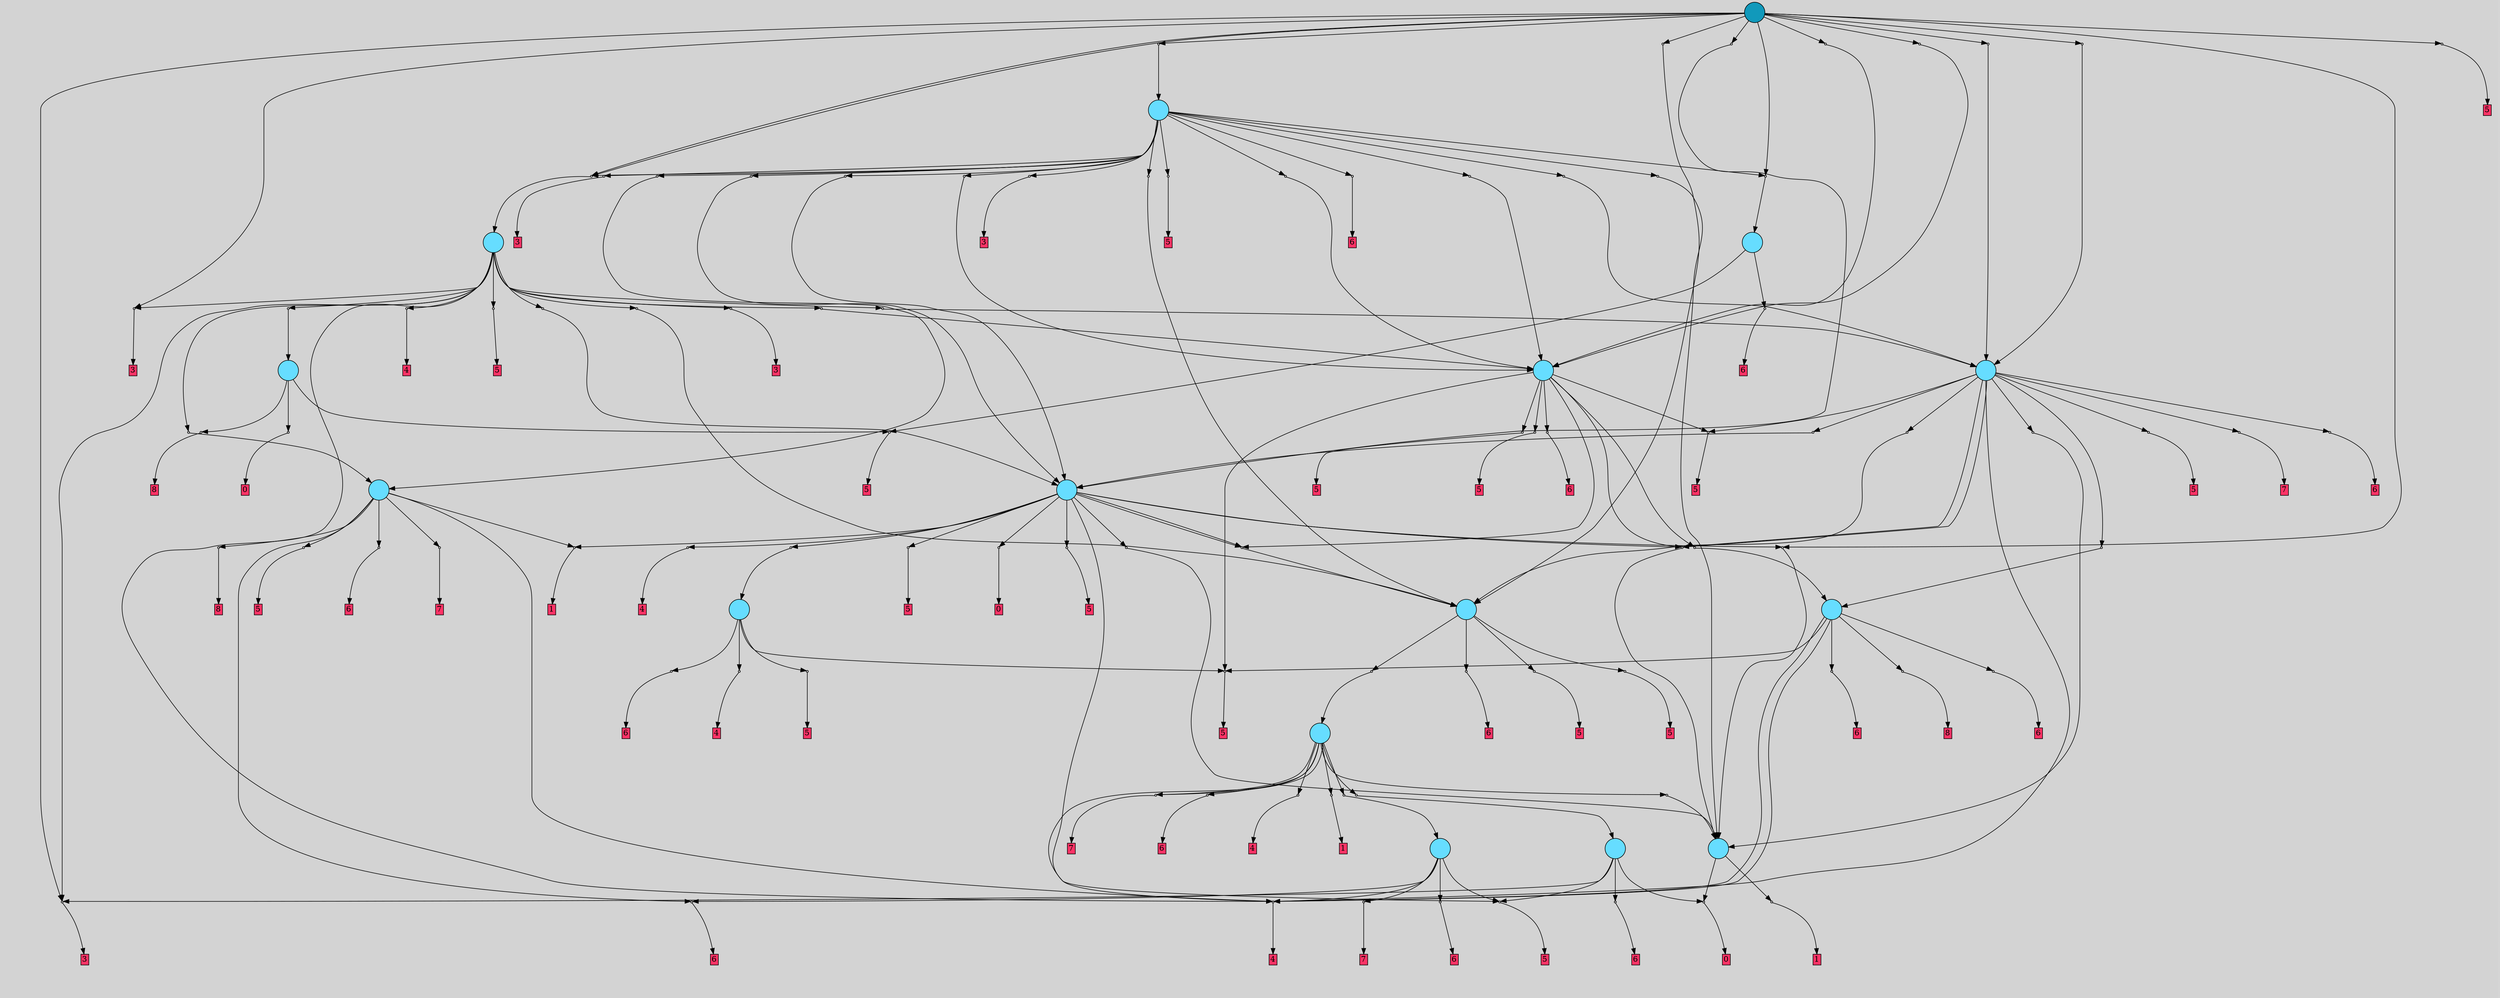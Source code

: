 // File exported with GEGELATI v1.3.1
// On the 2024-04-01 09:45:52
// With the File::TPGGraphDotExporter
digraph{
	graph[pad = "0.212, 0.055" bgcolor = lightgray]
	node[shape=circle style = filled label = ""]
		T0 [fillcolor="#66ddff"]
		T5 [fillcolor="#66ddff"]
		T8 [fillcolor="#66ddff"]
		T84 [fillcolor="#66ddff"]
		T91 [fillcolor="#66ddff"]
		T112 [fillcolor="#66ddff"]
		T132 [fillcolor="#66ddff"]
		T181 [fillcolor="#66ddff"]
		T231 [fillcolor="#66ddff"]
		T258 [fillcolor="#66ddff"]
		T304 [fillcolor="#66ddff"]
		T459 [fillcolor="#66ddff"]
		T584 [fillcolor="#66ddff"]
		T821 [fillcolor="#66ddff"]
		T1028 [fillcolor="#66ddff"]
		T1074 [fillcolor="#1199bb"]
		P24710 [fillcolor="#cccccc" shape=point] //
		I24710 [shape=box style=invis label="1|2&0|2#0|6&#92;n2|3&3|5#4|2&#92;n4|7&1|1#1|5&#92;n5|1&1|0#2|3&#92;n4|7&4|5#3|7&#92;n7|4&4|3#4|6&#92;n8|6&4|1#1|0&#92;n1|6&1|5#1|1&#92;n"]
		P24710 -> I24710[style=invis]
		A13703 [fillcolor="#ff3366" shape=box margin=0.03 width=0 height=0 label="0"]
		T0 -> P24710 -> A13703
		P24711 [fillcolor="#cccccc" shape=point] //
		I24711 [shape=box style=invis label="7|7&0|7#2|3&#92;n8|0&1|5#2|7&#92;n2|4&3|1#0|6&#92;n7|3&4|6#3|7&#92;n1|7&2|2#4|5&#92;n8|7&0|2#1|7&#92;n5|7&3|1#4|4&#92;n"]
		P24711 -> I24711[style=invis]
		A13704 [fillcolor="#ff3366" shape=box margin=0.03 width=0 height=0 label="1"]
		T0 -> P24711 -> A13704
		P24712 [fillcolor="#cccccc" shape=point] //
		I24712 [shape=box style=invis label="8|0&3|1#2|5&#92;n7|6&2|6#1|3&#92;n0|5&3|0#0|1&#92;n7|4&1|0#4|6&#92;n"]
		P24712 -> I24712[style=invis]
		A13705 [fillcolor="#ff3366" shape=box margin=0.03 width=0 height=0 label="5"]
		T5 -> P24712 -> A13705
		P24713 [fillcolor="#cccccc" shape=point] //
		I24713 [shape=box style=invis label="2|2&0|0#0|0&#92;n7|1&1|2#0|6&#92;n4|7&2|5#3|1&#92;n3|4&0|2#0|5&#92;n3|2&0|2#4|6&#92;n3|3&3|7#1|4&#92;n0|5&2|1#0|5&#92;n1|6&4|3#0|4&#92;n"]
		P24713 -> I24713[style=invis]
		A13706 [fillcolor="#ff3366" shape=box margin=0.03 width=0 height=0 label="6"]
		T5 -> P24713 -> A13706
		P24714 [fillcolor="#cccccc" shape=point] //
		I24714 [shape=box style=invis label="5|0&2|5#2|7&#92;n7|7&1|7#4|2&#92;n5|5&1|6#1|7&#92;n5|6&0|7#4|2&#92;n8|4&3|0#0|7&#92;n0|3&1|4#3|7&#92;n"]
		P24714 -> I24714[style=invis]
		A13707 [fillcolor="#ff3366" shape=box margin=0.03 width=0 height=0 label="8"]
		T8 -> P24714 -> A13707
		P24715 [fillcolor="#cccccc" shape=point] //
		I24715 [shape=box style=invis label="4|7&2|5#2|2&#92;n8|3&3|5#4|6&#92;n4|6&4|4#0|0&#92;n0|3&0|7#0|6&#92;n5|7&1|7#0|2&#92;n2|3&2|5#0|6&#92;n8|2&4|7#4|3&#92;n3|3&2|1#1|2&#92;n"]
		P24715 -> I24715[style=invis]
		A13708 [fillcolor="#ff3366" shape=box margin=0.03 width=0 height=0 label="0"]
		T8 -> P24715 -> A13708
		T8 -> P24712
		P24716 [fillcolor="#cccccc" shape=point] //
		I24716 [shape=box style=invis label="6|3&3|0#3|3&#92;n8|0&3|1#1|1&#92;n2|2&2|3#0|1&#92;n8|6&3|3#3|3&#92;n1|4&3|1#1|1&#92;n2|0&3|2#1|2&#92;n"]
		P24716 -> I24716[style=invis]
		A13709 [fillcolor="#ff3366" shape=box margin=0.03 width=0 height=0 label="5"]
		T84 -> P24716 -> A13709
		P24717 [fillcolor="#cccccc" shape=point] //
		I24717 [shape=box style=invis label="3|1&2|5#2|6&#92;n4|4&0|6#2|3&#92;n1|0&2|4#2|0&#92;n8|6&0|4#2|2&#92;n"]
		P24717 -> I24717[style=invis]
		A13710 [fillcolor="#ff3366" shape=box margin=0.03 width=0 height=0 label="6"]
		T84 -> P24717 -> A13710
		P24718 [fillcolor="#cccccc" shape=point] //
		I24718 [shape=box style=invis label="1|2&1|7#1|6&#92;n6|5&3|1#2|0&#92;n1|5&1|0#2|7&#92;n7|1&3|7#2|7&#92;n5|0&3|6#4|5&#92;n5|3&3|3#0|2&#92;n1|3&4|2#4|4&#92;n0|4&3|1#1|7&#92;n"]
		P24718 -> I24718[style=invis]
		A13711 [fillcolor="#ff3366" shape=box margin=0.03 width=0 height=0 label="7"]
		T84 -> P24718 -> A13711
		P24719 [fillcolor="#cccccc" shape=point] //
		I24719 [shape=box style=invis label="3|7&0|6#1|0&#92;n4|0&4|4#1|5&#92;n6|0&4|3#1|7&#92;n4|2&2|6#1|1&#92;n"]
		P24719 -> I24719[style=invis]
		A13712 [fillcolor="#ff3366" shape=box margin=0.03 width=0 height=0 label="1"]
		T84 -> P24719 -> A13712
		P24720 [fillcolor="#cccccc" shape=point] //
		I24720 [shape=box style=invis label="0|1&1|0#0|2&#92;n5|4&2|2#2|2&#92;n7|5&1|1#2|4&#92;n0|0&3|5#3|4&#92;n5|4&3|7#1|3&#92;n"]
		P24720 -> I24720[style=invis]
		A13713 [fillcolor="#ff3366" shape=box margin=0.03 width=0 height=0 label="4"]
		T84 -> P24720 -> A13713
		P24721 [fillcolor="#cccccc" shape=point] //
		I24721 [shape=box style=invis label="4|2&2|1#3|0&#92;n5|0&2|5#2|7&#92;n7|7&1|7#4|2&#92;n5|5&1|6#1|3&#92;n0|3&1|4#3|7&#92;n8|4&3|0#0|7&#92;n"]
		P24721 -> I24721[style=invis]
		A13714 [fillcolor="#ff3366" shape=box margin=0.03 width=0 height=0 label="8"]
		T84 -> P24721 -> A13714
		P24722 [fillcolor="#cccccc" shape=point] //
		I24722 [shape=box style=invis label="3|6&1|2#3|5&#92;n3|5&2|5#2|6&#92;n8|6&0|4#2|2&#92;n4|4&0|6#2|3&#92;n"]
		P24722 -> I24722[style=invis]
		A13715 [fillcolor="#ff3366" shape=box margin=0.03 width=0 height=0 label="6"]
		T84 -> P24722 -> A13715
		P24723 [fillcolor="#cccccc" shape=point] //
		I24723 [shape=box style=invis label="3|7&0|1#1|2&#92;n5|0&2|3#1|6&#92;n"]
		P24723 -> I24723[style=invis]
		A13716 [fillcolor="#ff3366" shape=box margin=0.03 width=0 height=0 label="6"]
		T91 -> P24723 -> A13716
		P24724 [fillcolor="#cccccc" shape=point] //
		I24724 [shape=box style=invis label="6|3&3|0#3|3&#92;n2|0&3|2#1|2&#92;n8|6&2|3#3|3&#92;n3|4&3|1#0|1&#92;n2|2&2|3#0|1&#92;n"]
		P24724 -> I24724[style=invis]
		A13717 [fillcolor="#ff3366" shape=box margin=0.03 width=0 height=0 label="5"]
		T91 -> P24724 -> A13717
		P24725 [fillcolor="#cccccc" shape=point] //
		I24725 [shape=box style=invis label="5|4&2|2#2|2&#92;n0|3&0|6#0|2&#92;n0|1&1|7#0|2&#92;n0|0&3|5#3|4&#92;n7|4&1|1#2|4&#92;n5|4&3|7#1|3&#92;n"]
		P24725 -> I24725[style=invis]
		A13718 [fillcolor="#ff3366" shape=box margin=0.03 width=0 height=0 label="4"]
		T91 -> P24725 -> A13718
		P24726 [fillcolor="#cccccc" shape=point] //
		I24726 [shape=box style=invis label="3|4&3|1#0|1&#92;n2|0&3|2#1|2&#92;n6|3&3|0#3|3&#92;n3|3&4|0#4|3&#92;n8|6&3|3#3|3&#92;n2|2&2|3#0|1&#92;n"]
		P24726 -> I24726[style=invis]
		A13719 [fillcolor="#ff3366" shape=box margin=0.03 width=0 height=0 label="5"]
		T91 -> P24726 -> A13719
		P24727 [fillcolor="#cccccc" shape=point] //
		I24727 [shape=box style=invis label="6|3&3|0#3|3&#92;n8|0&3|1#1|1&#92;n1|4&3|1#0|1&#92;n8|6&3|3#3|3&#92;n2|2&2|3#0|1&#92;n2|0&3|2#1|2&#92;n"]
		P24727 -> I24727[style=invis]
		A13720 [fillcolor="#ff3366" shape=box margin=0.03 width=0 height=0 label="5"]
		T112 -> P24727 -> A13720
		P24728 [fillcolor="#cccccc" shape=point] //
		I24728 [shape=box style=invis label="1|5&3|5#3|1&#92;n0|0&3|1#0|7&#92;n0|6&3|5#1|1&#92;n7|1&1|1#2|7&#92;n4|5&0|1#0|6&#92;n"]
		P24728 -> I24728[style=invis]
		A13721 [fillcolor="#ff3366" shape=box margin=0.03 width=0 height=0 label="6"]
		T112 -> P24728 -> A13721
		P24729 [fillcolor="#cccccc" shape=point] //
		I24729 [shape=box style=invis label="4|6&2|2#1|3&#92;n4|3&2|7#1|5&#92;n6|7&2|1#4|3&#92;n2|5&2|7#1|2&#92;n7|0&2|0#1|3&#92;n0|3&3|7#1|7&#92;n"]
		P24729 -> I24729[style=invis]
		A13722 [fillcolor="#ff3366" shape=box margin=0.03 width=0 height=0 label="3"]
		T112 -> P24729 -> A13722
		T112 -> P24710
		T132 -> P24722
		T132 -> P24727
		T132 -> P24720
		P24730 [fillcolor="#cccccc" shape=point] //
		I24730 [shape=box style=invis label="3|4&2|4#0|5&#92;n7|1&3|1#3|7&#92;n8|2&4|6#4|3&#92;n4|1&1|0#3|3&#92;n6|7&3|1#2|5&#92;n5|5&2|5#2|2&#92;n1|7&2|2#0|7&#92;n8|5&1|6#4|1&#92;n"]
		P24730 -> I24730[style=invis]
		A13723 [fillcolor="#ff3366" shape=box margin=0.03 width=0 height=0 label="7"]
		T132 -> P24730 -> A13723
		P24731 [fillcolor="#cccccc" shape=point] //
		I24731 [shape=box style=invis label="0|2&1|6#2|6&#92;n4|6&1|1#3|5&#92;n8|0&0|4#2|2&#92;n7|1&4|5#3|4&#92;n"]
		P24731 -> I24731[style=invis]
		A13724 [fillcolor="#ff3366" shape=box margin=0.03 width=0 height=0 label="6"]
		T132 -> P24731 -> A13724
		P24732 [fillcolor="#cccccc" shape=point] //
		I24732 [shape=box style=invis label="3|1&0|6#3|4&#92;n5|7&3|3#2|5&#92;n5|7&1|2#1|4&#92;n3|0&2|2#4|2&#92;n4|1&0|7#2|0&#92;n3|6&1|5#4|1&#92;n"]
		P24732 -> I24732[style=invis]
		A13725 [fillcolor="#ff3366" shape=box margin=0.03 width=0 height=0 label="6"]
		T181 -> P24732 -> A13725
		T181 -> P24724
		P24733 [fillcolor="#cccccc" shape=point] //
		I24733 [shape=box style=invis label="5|2&3|6#1|7&#92;n5|7&1|0#4|4&#92;n7|5&0|0#4|7&#92;n6|6&1|7#1|2&#92;n7|3&4|2#0|0&#92;n7|0&3|3#1|7&#92;n"]
		P24733 -> I24733[style=invis]
		A13726 [fillcolor="#ff3366" shape=box margin=0.03 width=0 height=0 label="8"]
		T181 -> P24733 -> A13726
		T181 -> P24720
		P24734 [fillcolor="#cccccc" shape=point] //
		I24734 [shape=box style=invis label="2|3&2|2#3|0&#92;n0|1&2|1#0|5&#92;n0|3&1|0#4|0&#92;n7|1&1|2#0|5&#92;n4|0&3|5#0|4&#92;n6|2&0|7#2|1&#92;n3|6&3|6#3|5&#92;n"]
		P24734 -> I24734[style=invis]
		A13727 [fillcolor="#ff3366" shape=box margin=0.03 width=0 height=0 label="6"]
		T181 -> P24734 -> A13727
		T181 -> P24720
		P24735 [fillcolor="#cccccc" shape=point] //
		I24735 [shape=box style=invis label="4|0&3|0#1|3&#92;n"]
		P24735 -> I24735[style=invis]
		A13728 [fillcolor="#ff3366" shape=box margin=0.03 width=0 height=0 label="6"]
		T231 -> P24735 -> A13728
		T231 -> P24720
		P24736 [fillcolor="#cccccc" shape=point] //
		I24736 [shape=box style=invis label="2|2&1|3#0|1&#92;n6|3&3|5#3|3&#92;n2|0&3|7#1|3&#92;n1|3&3|1#1|1&#92;n"]
		P24736 -> I24736[style=invis]
		T231 -> P24736 -> T112
		P24737 [fillcolor="#cccccc" shape=point] //
		I24737 [shape=box style=invis label="1|0&3|5#3|0&#92;n6|0&1|3#1|6&#92;n1|1&4|6#2|0&#92;n2|3&1|2#4|1&#92;n7|4&4|1#1|1&#92;n"]
		P24737 -> I24737[style=invis]
		A13729 [fillcolor="#ff3366" shape=box margin=0.03 width=0 height=0 label="4"]
		T231 -> P24737 -> A13729
		P24738 [fillcolor="#cccccc" shape=point] //
		I24738 [shape=box style=invis label="1|2&1|7#1|6&#92;n7|1&4|7#2|7&#92;n1|5&1|0#2|7&#92;n6|5&3|1#2|0&#92;n5|0&3|6#4|5&#92;n5|3&3|3#0|2&#92;n1|3&4|2#4|4&#92;n"]
		P24738 -> I24738[style=invis]
		A13730 [fillcolor="#ff3366" shape=box margin=0.03 width=0 height=0 label="7"]
		T231 -> P24738 -> A13730
		P24739 [fillcolor="#cccccc" shape=point] //
		I24739 [shape=box style=invis label="4|0&0|0#2|4&#92;n"]
		P24739 -> I24739[style=invis]
		T231 -> P24739 -> T132
		P24740 [fillcolor="#cccccc" shape=point] //
		I24740 [shape=box style=invis label="7|7&0|7#2|3&#92;n3|7&3|1#4|4&#92;n7|3&4|6#3|7&#92;n1|7&2|2#4|5&#92;n8|7&0|2#1|7&#92;n2|4&3|1#0|6&#92;n"]
		P24740 -> I24740[style=invis]
		A13731 [fillcolor="#ff3366" shape=box margin=0.03 width=0 height=0 label="1"]
		T231 -> P24740 -> A13731
		T231 -> P24738
		P24741 [fillcolor="#cccccc" shape=point] //
		I24741 [shape=box style=invis label="8|7&3|4#3|4&#92;n5|1&4|2#0|6&#92;n6|0&1|4#4|0&#92;n6|6&0|6#4|0&#92;n"]
		P24741 -> I24741[style=invis]
		T231 -> P24741 -> T0
		P24742 [fillcolor="#cccccc" shape=point] //
		I24742 [shape=box style=invis label="6|3&3|0#3|6&#92;n2|6&1|6#2|5&#92;n4|7&4|3#0|3&#92;n0|6&0|6#4|0&#92;n2|0&0|0#3|2&#92;n1|4&3|1#0|1&#92;n1|6&0|6#1|7&#92;n6|7&1|4#2|4&#92;n1|0&3|1#4|1&#92;n"]
		P24742 -> I24742[style=invis]
		T258 -> P24742 -> T231
		P24743 [fillcolor="#cccccc" shape=point] //
		I24743 [shape=box style=invis label="3|4&3|1#2|1&#92;n2|0&3|2#1|2&#92;n8|6&2|3#3|3&#92;n6|3&3|0#3|3&#92;n2|2&2|3#0|1&#92;n"]
		P24743 -> I24743[style=invis]
		A13732 [fillcolor="#ff3366" shape=box margin=0.03 width=0 height=0 label="5"]
		T258 -> P24743 -> A13732
		P24744 [fillcolor="#cccccc" shape=point] //
		I24744 [shape=box style=invis label="2|2&0|0#0|0&#92;n7|1&1|2#0|6&#92;n0|5&2|1#0|5&#92;n3|3&3|7#1|0&#92;n3|2&0|2#4|6&#92;n1|4&0|4#0|7&#92;n4|0&0|4#3|2&#92;n1|6&4|3#0|4&#92;n"]
		P24744 -> I24744[style=invis]
		A13733 [fillcolor="#ff3366" shape=box margin=0.03 width=0 height=0 label="6"]
		T258 -> P24744 -> A13733
		P24745 [fillcolor="#cccccc" shape=point] //
		I24745 [shape=box style=invis label="2|0&3|2#0|2&#92;n8|1&1|1#1|0&#92;n8|6&2|3#3|3&#92;n3|4&3|1#0|1&#92;n2|2&0|3#0|1&#92;n1|6&0|0#2|6&#92;n"]
		P24745 -> I24745[style=invis]
		A13734 [fillcolor="#ff3366" shape=box margin=0.03 width=0 height=0 label="5"]
		T258 -> P24745 -> A13734
		P24746 [fillcolor="#cccccc" shape=point] //
		I24746 [shape=box style=invis label="8|5&4|5#4|2&#92;n1|6&4|7#0|0&#92;n3|2&1|7#4|5&#92;n2|4&3|2#1|2&#92;n5|1&0|6#0|6&#92;n8|6&4|3#3|3&#92;n2|2&2|3#1|1&#92;n1|0&1|4#4|1&#92;n"]
		P24746 -> I24746[style=invis]
		T304 -> P24746 -> T181
		P24747 [fillcolor="#cccccc" shape=point] //
		I24747 [shape=box style=invis label="7|0&1|3#4|1&#92;n2|2&2|2#2|1&#92;n4|4&0|2#4|7&#92;n"]
		P24747 -> I24747[style=invis]
		A13735 [fillcolor="#ff3366" shape=box margin=0.03 width=0 height=0 label="5"]
		T304 -> P24747 -> A13735
		T304 -> P24724
		P24748 [fillcolor="#cccccc" shape=point] //
		I24748 [shape=box style=invis label="0|7&4|0#4|3&#92;n7|7&3|1#1|3&#92;n1|0&4|4#4|6&#92;n"]
		P24748 -> I24748[style=invis]
		T304 -> P24748 -> T258
		P24749 [fillcolor="#cccccc" shape=point] //
		I24749 [shape=box style=invis label="8|0&3|1#1|1&#92;n3|4&3|1#0|1&#92;n2|4&3|2#1|2&#92;n8|6&3|3#3|2&#92;n2|2&2|3#0|1&#92;n6|3&3|0#3|3&#92;n"]
		P24749 -> I24749[style=invis]
		T304 -> P24749 -> T0
		P24750 [fillcolor="#cccccc" shape=point] //
		I24750 [shape=box style=invis label="6|3&3|0#3|3&#92;n2|2&0|3#0|1&#92;n8|6&2|3#3|3&#92;n3|4&3|1#0|1&#92;n2|0&3|2#1|2&#92;n1|6&0|0#2|6&#92;n"]
		P24750 -> I24750[style=invis]
		A13736 [fillcolor="#ff3366" shape=box margin=0.03 width=0 height=0 label="5"]
		T304 -> P24750 -> A13736
		P24751 [fillcolor="#cccccc" shape=point] //
		I24751 [shape=box style=invis label="3|4&3|1#0|1&#92;n0|7&3|7#3|1&#92;n8|3&2|3#3|3&#92;n6|2&4|3#1|1&#92;n0|0&2|2#1|2&#92;n6|3&3|0#3|3&#92;n7|3&2|2#2|7&#92;n6|0&0|2#1|6&#92;n"]
		P24751 -> I24751[style=invis]
		A13737 [fillcolor="#ff3366" shape=box margin=0.03 width=0 height=0 label="5"]
		T304 -> P24751 -> A13737
		P24752 [fillcolor="#cccccc" shape=point] //
		I24752 [shape=box style=invis label="7|0&0|4#1|0&#92;n4|6&3|6#4|4&#92;n6|6&0|3#0|6&#92;n2|3&4|4#0|1&#92;n"]
		P24752 -> I24752[style=invis]
		A13738 [fillcolor="#ff3366" shape=box margin=0.03 width=0 height=0 label="6"]
		T304 -> P24752 -> A13738
		P24753 [fillcolor="#cccccc" shape=point] //
		I24753 [shape=box style=invis label="6|3&3|0#3|3&#92;n1|3&3|4#0|7&#92;n2|3&0|4#1|2&#92;n2|7&3|2#1|2&#92;n0|6&1|3#3|3&#92;n4|0&1|1#2|0&#92;n1|4&3|1#0|1&#92;n5|2&3|1#2|5&#92;n"]
		P24753 -> I24753[style=invis]
		A13739 [fillcolor="#ff3366" shape=box margin=0.03 width=0 height=0 label="5"]
		T459 -> P24753 -> A13739
		P24754 [fillcolor="#cccccc" shape=point] //
		I24754 [shape=box style=invis label="1|2&0|2#0|6&#92;n4|7&1|1#1|5&#92;n4|7&4|2#3|7&#92;n2|6&4|1#1|0&#92;n7|1&1|3#1|2&#92;n1|6&1|4#1|1&#92;n5|1&1|0#2|3&#92;n5|5&0|3#2|0&#92;n5|0&3|4#4|2&#92;n"]
		P24754 -> I24754[style=invis]
		A13740 [fillcolor="#ff3366" shape=box margin=0.03 width=0 height=0 label="0"]
		T459 -> P24754 -> A13740
		P24755 [fillcolor="#cccccc" shape=point] //
		I24755 [shape=box style=invis label="2|4&3|2#1|2&#92;n3|4&3|1#3|1&#92;n8|6&3|1#1|1&#92;n6|3&3|0#3|3&#92;n2|2&2|3#0|1&#92;n8|6&3|3#3|2&#92;n"]
		P24755 -> I24755[style=invis]
		T459 -> P24755 -> T0
		P24756 [fillcolor="#cccccc" shape=point] //
		I24756 [shape=box style=invis label="8|0&3|1#1|1&#92;n6|3&3|0#3|3&#92;n6|1&3|5#1|7&#92;n1|4&3|1#0|1&#92;n2|0&3|2#4|2&#92;n2|2&2|3#0|3&#92;n1|1&4|4#0|5&#92;n"]
		P24756 -> I24756[style=invis]
		A13741 [fillcolor="#ff3366" shape=box margin=0.03 width=0 height=0 label="5"]
		T459 -> P24756 -> A13741
		T459 -> P24719
		T459 -> P24748
		T459 -> P24749
		P24757 [fillcolor="#cccccc" shape=point] //
		I24757 [shape=box style=invis label="3|5&3|6#3|6&#92;n0|5&3|1#4|4&#92;n7|0&2|7#2|3&#92;n"]
		P24757 -> I24757[style=invis]
		T459 -> P24757 -> T91
		P24758 [fillcolor="#cccccc" shape=point] //
		I24758 [shape=box style=invis label="8|6&3|1#1|1&#92;n6|3&3|0#3|3&#92;n3|4&3|1#0|1&#92;n2|4&3|2#1|2&#92;n8|6&3|3#3|2&#92;n4|0&0|4#3|4&#92;n"]
		P24758 -> I24758[style=invis]
		T459 -> P24758 -> T0
		T459 -> P24748
		P24759 [fillcolor="#cccccc" shape=point] //
		I24759 [shape=box style=invis label="2|1&2|0#0|2&#92;n0|4&3|5#3|4&#92;n"]
		P24759 -> I24759[style=invis]
		A13742 [fillcolor="#ff3366" shape=box margin=0.03 width=0 height=0 label="4"]
		T459 -> P24759 -> A13742
		T459 -> P24727
		P24760 [fillcolor="#cccccc" shape=point] //
		I24760 [shape=box style=invis label="0|3&4|6#4|3&#92;n1|0&1|4#4|3&#92;n8|7&0|7#1|3&#92;n1|6&4|7#0|0&#92;n5|1&0|6#0|6&#92;n8|5&1|2#4|2&#92;n6|4&3|2#1|2&#92;n4|5&4|6#2|0&#92;n"]
		P24760 -> I24760[style=invis]
		T584 -> P24760 -> T181
		P24761 [fillcolor="#cccccc" shape=point] //
		I24761 [shape=box style=invis label="7|2&3|1#1|3&#92;n1|0&4|4#4|6&#92;n"]
		P24761 -> I24761[style=invis]
		T584 -> P24761 -> T258
		P24762 [fillcolor="#cccccc" shape=point] //
		I24762 [shape=box style=invis label="3|0&3|5#1|6&#92;n7|6&3|1#1|1&#92;n3|4&3|1#0|1&#92;n2|4&3|2#1|2&#92;n6|3&3|0#4|3&#92;n4|6&3|3#3|2&#92;n"]
		P24762 -> I24762[style=invis]
		T584 -> P24762 -> T0
		T584 -> P24749
		P24763 [fillcolor="#cccccc" shape=point] //
		I24763 [shape=box style=invis label="5|5&0|5#2|5&#92;n7|5&1|7#2|3&#92;n4|0&0|1#4|3&#92;n8|3&4|6#2|2&#92;n5|1&3|4#0|3&#92;n0|4&4|3#0|5&#92;n5|0&2|3#2|0&#92;n"]
		P24763 -> I24763[style=invis]
		A13743 [fillcolor="#ff3366" shape=box margin=0.03 width=0 height=0 label="5"]
		T584 -> P24763 -> A13743
		P24764 [fillcolor="#cccccc" shape=point] //
		I24764 [shape=box style=invis label="0|1&1|0#0|5&#92;n0|2&4|0#2|6&#92;n0|7&3|1#1|7&#92;n1|5&1|0#1|7&#92;n1|3&4|3#4|4&#92;n4|6&2|7#1|6&#92;n7|0&4|7#1|0&#92;n"]
		P24764 -> I24764[style=invis]
		A13744 [fillcolor="#ff3366" shape=box margin=0.03 width=0 height=0 label="7"]
		T584 -> P24764 -> A13744
		T584 -> P24720
		P24765 [fillcolor="#cccccc" shape=point] //
		I24765 [shape=box style=invis label="8|0&3|3#0|7&#92;n7|1&0|4#2|4&#92;n6|5&1|5#3|0&#92;n8|0&2|4#0|4&#92;n8|2&3|3#2|3&#92;n2|5&1|3#3|2&#92;n5|5&1|5#1|3&#92;n"]
		P24765 -> I24765[style=invis]
		T584 -> P24765 -> T459
		T584 -> P24750
		T584 -> P24749
		P24766 [fillcolor="#cccccc" shape=point] //
		I24766 [shape=box style=invis label="2|3&4|4#0|1&#92;n3|0&4|0#1|0&#92;n"]
		P24766 -> I24766[style=invis]
		A13745 [fillcolor="#ff3366" shape=box margin=0.03 width=0 height=0 label="6"]
		T584 -> P24766 -> A13745
		P24767 [fillcolor="#cccccc" shape=point] //
		I24767 [shape=box style=invis label="5|5&1|5#1|3&#92;n6|5&1|5#3|0&#92;n1|0&2|4#0|4&#92;n7|2&0|4#2|4&#92;n0|5&2|1#0|6&#92;n2|5&1|3#3|2&#92;n8|2&3|3#2|3&#92;n"]
		P24767 -> I24767[style=invis]
		T821 -> P24767 -> T459
		P24768 [fillcolor="#cccccc" shape=point] //
		I24768 [shape=box style=invis label="1|0&3|4#4|6&#92;n7|2&1|1#1|7&#92;n"]
		P24768 -> I24768[style=invis]
		T821 -> P24768 -> T258
		T821 -> P24720
		P24769 [fillcolor="#cccccc" shape=point] //
		I24769 [shape=box style=invis label="0|3&4|6#4|3&#92;n8|5&1|2#4|6&#92;n1|6&4|7#0|0&#92;n5|1&0|6#0|6&#92;n1|0&1|4#4|3&#92;n2|4&3|2#1|2&#92;n0|6&2|3#3|0&#92;n8|6&4|3#3|3&#92;n4|5&4|6#2|0&#92;n"]
		P24769 -> I24769[style=invis]
		T821 -> P24769 -> T584
		P24770 [fillcolor="#cccccc" shape=point] //
		I24770 [shape=box style=invis label="5|4&2|2#2|2&#92;n8|4&3|7#1|3&#92;n0|1&1|7#0|2&#92;n7|6&3|5#2|0&#92;n7|4&0|1#2|4&#92;n0|7&0|5#3|4&#92;n3|7&3|3#1|0&#92;n0|0&1|5#4|4&#92;n0|3&0|6#0|2&#92;n"]
		P24770 -> I24770[style=invis]
		A13746 [fillcolor="#ff3366" shape=box margin=0.03 width=0 height=0 label="4"]
		T821 -> P24770 -> A13746
		P24771 [fillcolor="#cccccc" shape=point] //
		I24771 [shape=box style=invis label="2|2&0|3#0|1&#92;n5|4&2|5#1|0&#92;n1|3&3|2#4|0&#92;n6|0&1|3#0|4&#92;n"]
		P24771 -> I24771[style=invis]
		T821 -> P24771 -> T304
		T821 -> P24729
		P24772 [fillcolor="#cccccc" shape=point] //
		I24772 [shape=box style=invis label="0|0&4|2#1|3&#92;n4|5&3|2#1|3&#92;n4|5&2|2#1|7&#92;n4|2&0|0#4|2&#92;n"]
		P24772 -> I24772[style=invis]
		A13747 [fillcolor="#ff3366" shape=box margin=0.03 width=0 height=0 label="3"]
		T821 -> P24772 -> A13747
		P24773 [fillcolor="#cccccc" shape=point] //
		I24773 [shape=box style=invis label="7|0&3|2#1|2&#92;n7|2&3|1#1|1&#92;n7|4&3|1#0|1&#92;n5|4&2|7#4|7&#92;n"]
		P24773 -> I24773[style=invis]
		A13748 [fillcolor="#ff3366" shape=box margin=0.03 width=0 height=0 label="5"]
		T821 -> P24773 -> A13748
		P24774 [fillcolor="#cccccc" shape=point] //
		I24774 [shape=box style=invis label="0|0&3|6#4|6&#92;n0|7&1|6#2|0&#92;n5|4&3|7#1|3&#92;n0|1&1|0#0|2&#92;n"]
		P24774 -> I24774[style=invis]
		T821 -> P24774 -> T84
		P24775 [fillcolor="#cccccc" shape=point] //
		I24775 [shape=box style=invis label="0|0&4|2#2|3&#92;n4|5&3|2#1|3&#92;n6|7&4|2#3|7&#92;n4|5&2|7#1|7&#92;n4|2&0|0#4|2&#92;n"]
		P24775 -> I24775[style=invis]
		A13749 [fillcolor="#ff3366" shape=box margin=0.03 width=0 height=0 label="3"]
		T821 -> P24775 -> A13749
		P24776 [fillcolor="#cccccc" shape=point] //
		I24776 [shape=box style=invis label="4|0&1|2#3|5&#92;n2|5&2|7#1|2&#92;n4|5&3|5#1|1&#92;n4|6&2|1#4|3&#92;n5|7&4|1#4|0&#92;n0|3&3|7#1|7&#92;n4|3&2|7#2|5&#92;n4|5&2|6#1|3&#92;n"]
		P24776 -> I24776[style=invis]
		T821 -> P24776 -> T8
		P24777 [fillcolor="#cccccc" shape=point] //
		I24777 [shape=box style=invis label="1|0&1|4#4|3&#92;n8|5&1|2#4|6&#92;n0|6&2|3#3|0&#92;n5|1&0|6#3|6&#92;n7|5&4|3#0|2&#92;n7|3&0|2#3|0&#92;n0|3&4|6#4|3&#92;n2|4&3|2#1|2&#92;n1|6&4|7#0|0&#92;n8|6&4|3#3|3&#92;n"]
		P24777 -> I24777[style=invis]
		T1028 -> P24777 -> T584
		P24778 [fillcolor="#cccccc" shape=point] //
		I24778 [shape=box style=invis label="6|3&1|1#0|3&#92;n2|2&1|3#0|1&#92;n2|0&3|7#1|2&#92;n6|3&3|0#3|3&#92;n5|4&1|6#0|3&#92;n5|5&4|2#0|3&#92;n"]
		P24778 -> I24778[style=invis]
		T1028 -> P24778 -> T304
		P24779 [fillcolor="#cccccc" shape=point] //
		I24779 [shape=box style=invis label="4|5&2|7#1|7&#92;n4|5&3|2#1|3&#92;n6|7&4|2#3|7&#92;n0|0&4|2#1|3&#92;n4|2&0|0#4|2&#92;n"]
		P24779 -> I24779[style=invis]
		A13750 [fillcolor="#ff3366" shape=box margin=0.03 width=0 height=0 label="3"]
		T1028 -> P24779 -> A13750
		P24780 [fillcolor="#cccccc" shape=point] //
		I24780 [shape=box style=invis label="5|0&3|2#0|3&#92;n2|5&4|3#0|1&#92;n3|7&2|1#4|5&#92;n5|5&4|5#2|6&#92;n6|3&1|4#3|3&#92;n0|0&4|2#0|4&#92;n0|2&3|2#0|3&#92;n"]
		P24780 -> I24780[style=invis]
		T1028 -> P24780 -> T304
		P24781 [fillcolor="#cccccc" shape=point] //
		I24781 [shape=box style=invis label="6|6&2|1#3|2&#92;n4|0&3|1#3|7&#92;n"]
		P24781 -> I24781[style=invis]
		A13751 [fillcolor="#ff3366" shape=box margin=0.03 width=0 height=0 label="5"]
		T1028 -> P24781 -> A13751
		P24782 [fillcolor="#cccccc" shape=point] //
		I24782 [shape=box style=invis label="6|3&3|0#3|3&#92;n8|6&3|3#3|3&#92;n2|7&3|6#1|4&#92;n1|4&3|1#0|1&#92;n1|3&0|0#2|0&#92;n1|4&3|2#2|0&#92;n2|0&3|2#4|1&#92;n"]
		P24782 -> I24782[style=invis]
		T1028 -> P24782 -> T5
		P24783 [fillcolor="#cccccc" shape=point] //
		I24783 [shape=box style=invis label="2|4&3|2#1|2&#92;n6|0&3|1#0|1&#92;n2|1&4|6#1|1&#92;n2|2&4|4#0|3&#92;n4|0&0|4#4|4&#92;n8|6&0|1#1|1&#92;n8|6&2|3#3|2&#92;n6|3&1|0#3|3&#92;n"]
		P24783 -> I24783[style=invis]
		T1028 -> P24783 -> T0
		P24784 [fillcolor="#cccccc" shape=point] //
		I24784 [shape=box style=invis label="4|0&1|4#1|6&#92;n4|7&4|3#4|0&#92;n0|1&4|4#1|5&#92;n"]
		P24784 -> I24784[style=invis]
		T1028 -> P24784 -> T84
		P24785 [fillcolor="#cccccc" shape=point] //
		I24785 [shape=box style=invis label="0|5&2|1#0|6&#92;n6|5&1|5#3|0&#92;n1|0&2|4#0|4&#92;n7|2&0|4#2|4&#92;n5|5&1|5#1|3&#92;n2|5&1|7#3|2&#92;n"]
		P24785 -> I24785[style=invis]
		T1028 -> P24785 -> T459
		P24786 [fillcolor="#cccccc" shape=point] //
		I24786 [shape=box style=invis label="6|3&3|0#3|3&#92;n2|2&1|3#0|3&#92;n6|0&1|7#0|3&#92;n7|5&4|2#3|0&#92;n5|4&1|2#0|3&#92;n2|0&3|6#1|2&#92;n"]
		P24786 -> I24786[style=invis]
		T1028 -> P24786 -> T821
		P24787 [fillcolor="#cccccc" shape=point] //
		I24787 [shape=box style=invis label="7|3&1|3#2|1&#92;n3|6&1|0#3|0&#92;n4|5&3|5#0|4&#92;n0|0&2|1#1|3&#92;n4|4&1|6#2|3&#92;n"]
		P24787 -> I24787[style=invis]
		A13752 [fillcolor="#ff3366" shape=box margin=0.03 width=0 height=0 label="6"]
		T1028 -> P24787 -> A13752
		P24788 [fillcolor="#cccccc" shape=point] //
		I24788 [shape=box style=invis label="6|0&1|1#0|3&#92;n5|4&1|2#0|3&#92;n6|3&3|0#3|3&#92;n3|6&1|4#3|7&#92;n2|0&3|7#1|2&#92;n1|3&3|1#1|1&#92;n2|2&1|3#0|3&#92;n"]
		P24788 -> I24788[style=invis]
		T1028 -> P24788 -> T304
		P24789 [fillcolor="#cccccc" shape=point] //
		I24789 [shape=box style=invis label="1|0&3|6#4|6&#92;n"]
		P24789 -> I24789[style=invis]
		T1028 -> P24789 -> T258
		P24790 [fillcolor="#cccccc" shape=point] //
		I24790 [shape=box style=invis label="0|0&4|2#2|3&#92;n4|5&2|7#1|7&#92;n6|7&0|2#3|7&#92;n4|5&3|2#1|3&#92;n4|2&0|0#4|2&#92;n"]
		P24790 -> I24790[style=invis]
		A13753 [fillcolor="#ff3366" shape=box margin=0.03 width=0 height=0 label="3"]
		T1028 -> P24790 -> A13753
		P24791 [fillcolor="#cccccc" shape=point] //
		I24791 [shape=box style=invis label="7|4&3|2#4|2&#92;n2|6&1|4#0|0&#92;n8|6&3|3#3|2&#92;n6|3&3|6#3|1&#92;n4|3&3|2#0|1&#92;n4|4&1|5#3|0&#92;n2|0&3|7#2|6&#92;n"]
		P24791 -> I24791[style=invis]
		T1028 -> P24791 -> T459
		P24792 [fillcolor="#cccccc" shape=point] //
		I24792 [shape=box style=invis label="8|1&3|4#0|3&#92;n7|4&4|2#2|2&#92;n4|0&0|1#4|3&#92;n7|2&1|6#3|3&#92;n7|3&1|6#1|5&#92;n5|7&4|2#0|6&#92;n7|0&0|1#0|6&#92;n8|6&2|1#1|6&#92;n7|5&1|3#3|3&#92;n5|5&0|5#2|5&#92;n"]
		P24792 -> I24792[style=invis]
		A13754 [fillcolor="#ff3366" shape=box margin=0.03 width=0 height=0 label="5"]
		T1074 -> P24792 -> A13754
		P24793 [fillcolor="#cccccc" shape=point] //
		I24793 [shape=box style=invis label="4|3&0|7#3|2&#92;n7|7&2|7#1|2&#92;n8|0&4|2#1|4&#92;n2|6&1|0#2|3&#92;n6|1&0|6#1|4&#92;n3|3&1|6#1|3&#92;n0|7&1|2#4|1&#92;n3|1&2|3#2|1&#92;n3|4&0|6#3|2&#92;n2|6&0|0#1|7&#92;n"]
		P24793 -> I24793[style=invis]
		T1074 -> P24793 -> T1028
		T1074 -> P24786
		T1074 -> P24758
		T1074 -> P24782
		T1074 -> P24772
		T1074 -> P24729
		P24794 [fillcolor="#cccccc" shape=point] //
		I24794 [shape=box style=invis label="2|5&1|3#3|2&#92;n5|5&1|5#1|3&#92;n1|0&2|2#0|4&#92;n2|2&4|1#1|5&#92;n7|4&0|4#2|4&#92;n8|2&3|3#0|3&#92;n0|5&2|1#0|6&#92;n3|0&0|7#3|6&#92;n5|0&0|1#3|4&#92;n6|5&4|5#3|2&#92;n"]
		P24794 -> I24794[style=invis]
		T1074 -> P24794 -> T459
		P24795 [fillcolor="#cccccc" shape=point] //
		I24795 [shape=box style=invis label="5|0&3|2#0|3&#92;n2|5&4|3#0|1&#92;n3|7&2|1#4|5&#92;n6|3&3|4#3|3&#92;n5|5&4|5#2|6&#92;n0|0&4|2#0|4&#92;n0|2&3|2#0|3&#92;n"]
		P24795 -> I24795[style=invis]
		T1074 -> P24795 -> T304
		P24796 [fillcolor="#cccccc" shape=point] //
		I24796 [shape=box style=invis label="1|0&1|4#4|3&#92;n8|5&1|2#4|6&#92;n1|4&4|7#0|0&#92;n5|1&0|6#3|6&#92;n8|6&4|3#3|3&#92;n0|3&4|6#4|3&#92;n2|4&3|2#1|2&#92;n0|6&2|3#3|0&#92;n4|7&2|0#4|4&#92;n"]
		P24796 -> I24796[style=invis]
		T1074 -> P24796 -> T584
		P24797 [fillcolor="#cccccc" shape=point] //
		I24797 [shape=box style=invis label="6|3&3|0#3|3&#92;n1|3&3|1#1|1&#92;n6|0&1|3#0|3&#92;n2|0&3|7#3|2&#92;n2|2&1|3#0|1&#92;n0|6&1|0#3|2&#92;n"]
		P24797 -> I24797[style=invis]
		T1074 -> P24797 -> T304
		P24798 [fillcolor="#cccccc" shape=point] //
		I24798 [shape=box style=invis label="0|6&2|3#3|0&#92;n5|1&3|1#3|7&#92;n0|0&1|4#4|4&#92;n2|4&2|6#1|3&#92;n4|6&4|5#1|3&#92;n7|1&1|2#3|0&#92;n3|2&1|6#2|6&#92;n5|4&0|6#3|6&#92;n8|5&1|2#4|6&#92;n0|3&4|1#2|3&#92;n"]
		P24798 -> I24798[style=invis]
		T1074 -> P24798 -> T584
		P24799 [fillcolor="#cccccc" shape=point] //
		I24799 [shape=box style=invis label="1|0&0|4#4|6&#92;n"]
		P24799 -> I24799[style=invis]
		T1074 -> P24799 -> T258
		T1074 -> P24786
		{ rank= same T1074 }
}
